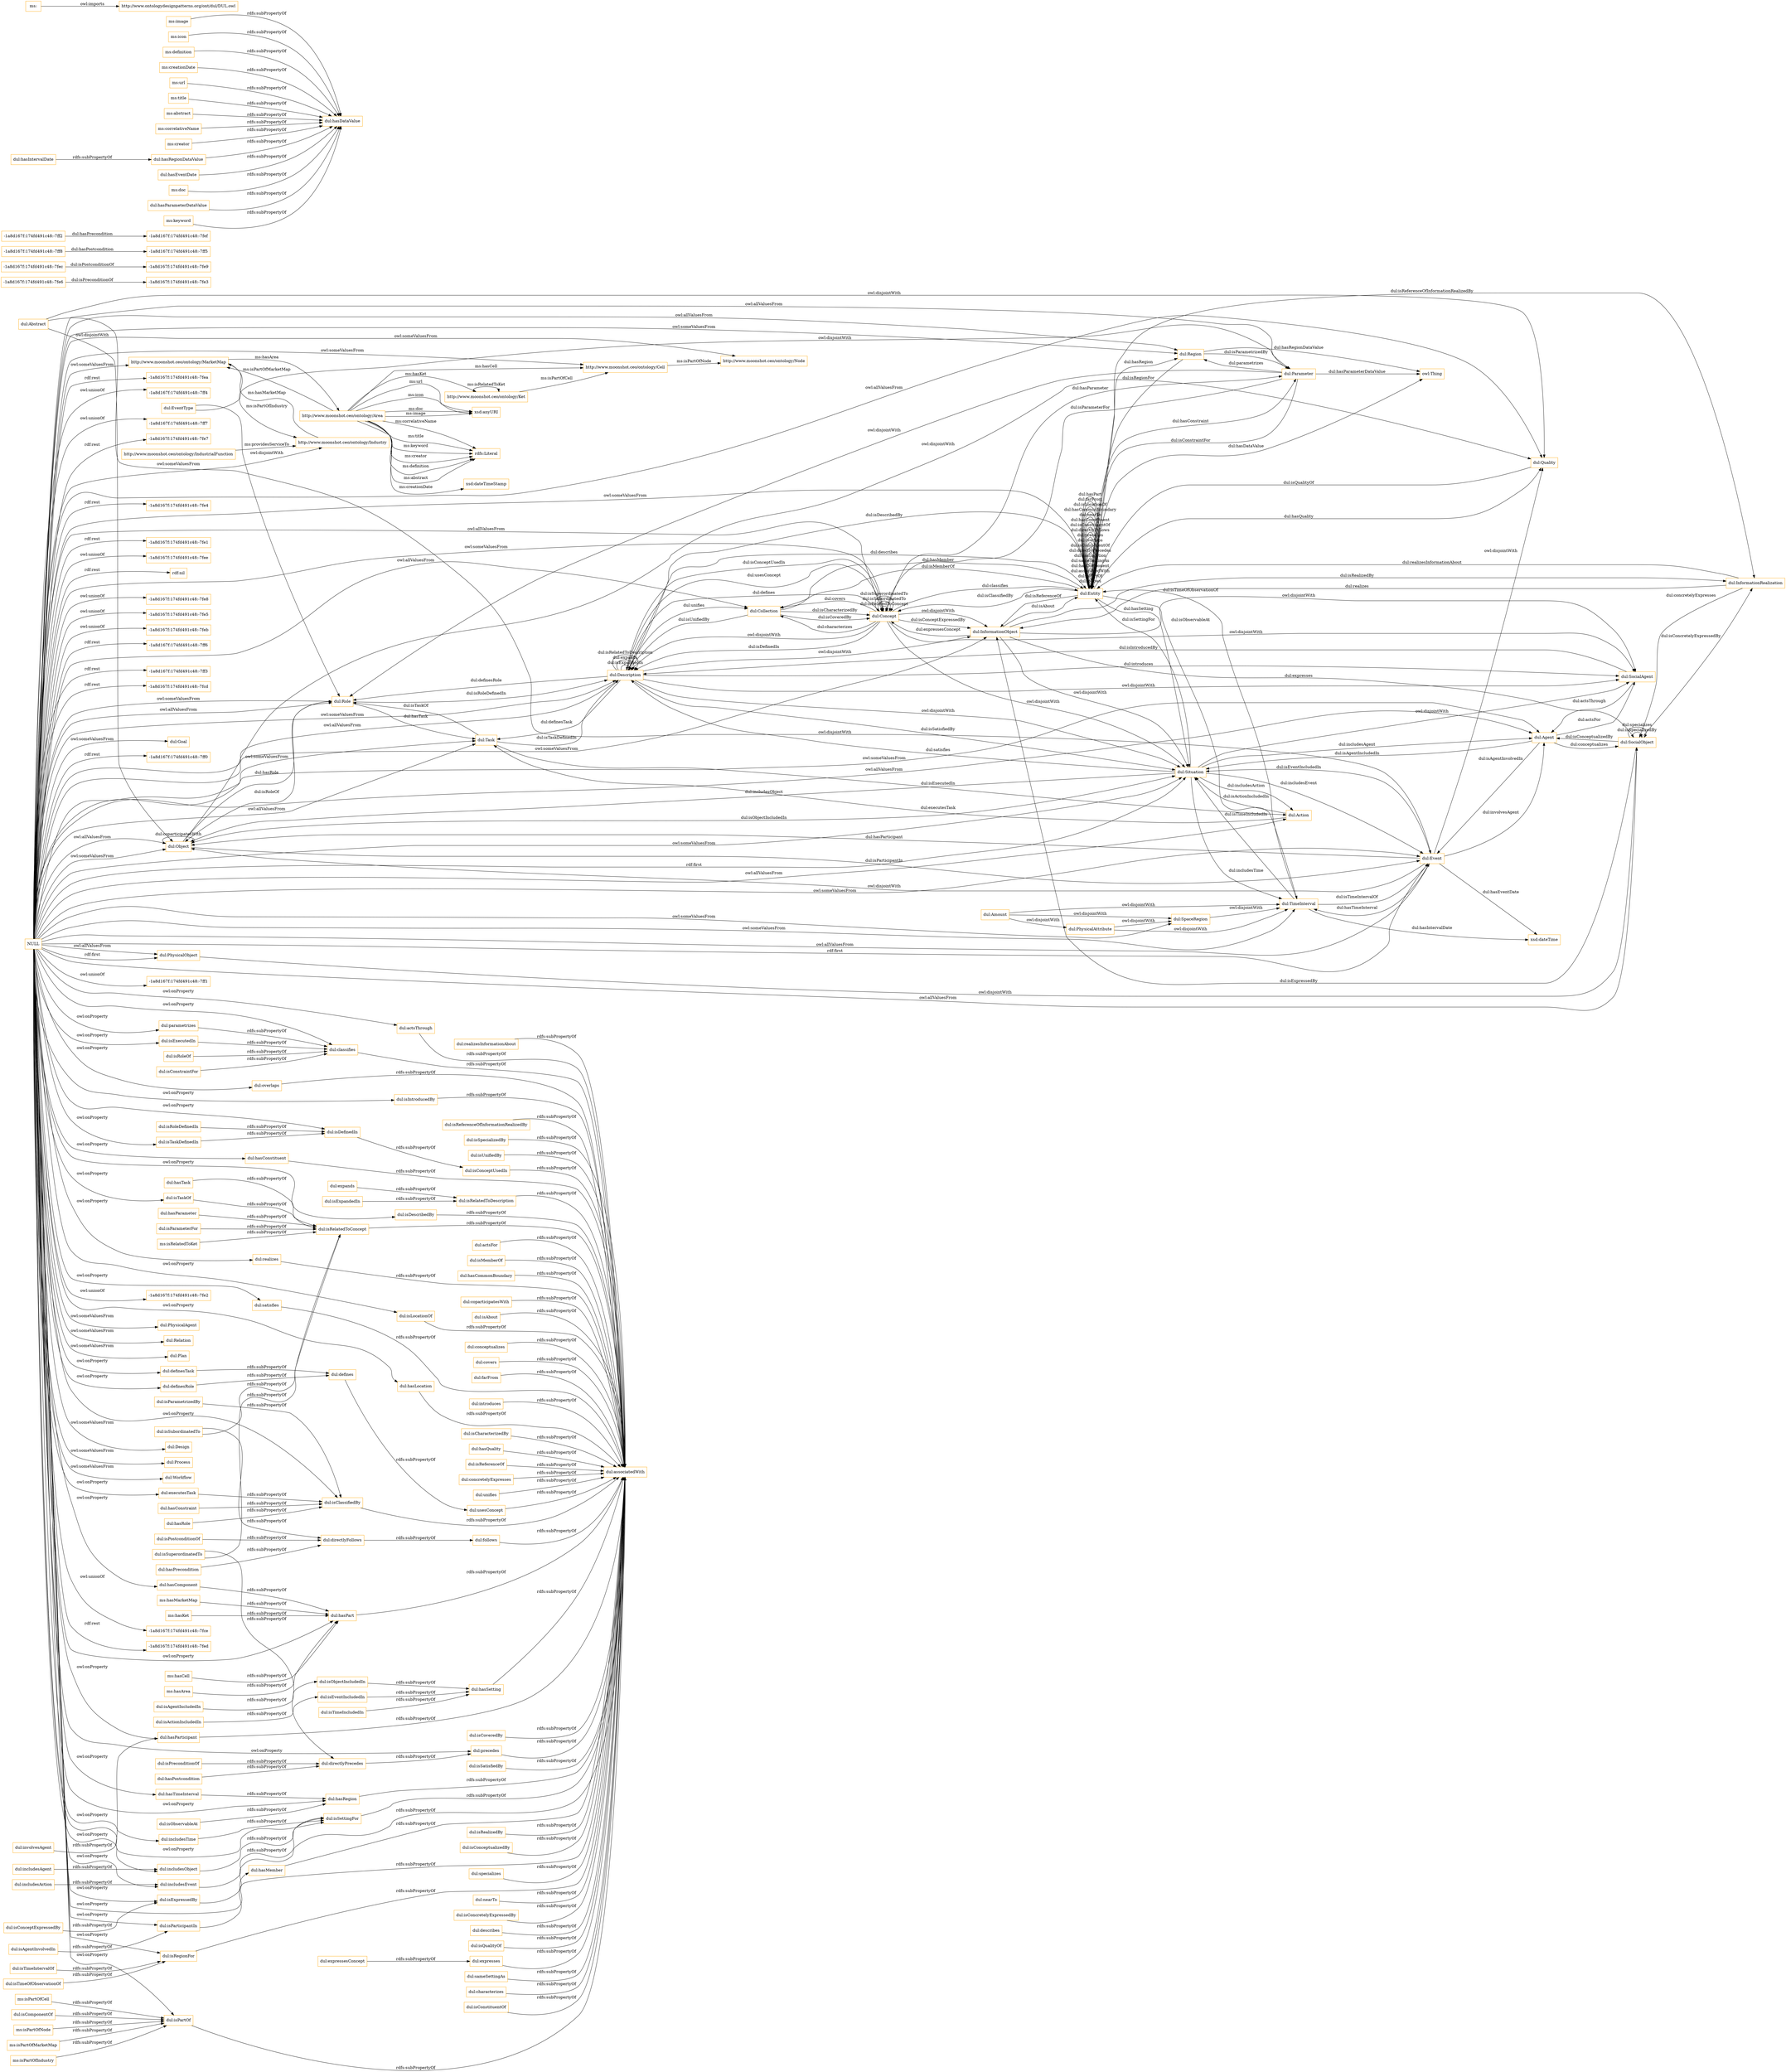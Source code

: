 digraph ar2dtool_diagram { 
rankdir=LR;
size="1501"
node [shape = rectangle, color="orange"]; "http://www.moonshot.ceo/ontology/MarketMap" "http://www.moonshot.ceo/ontology/Node" "http://www.moonshot.ceo/ontology/Area" "http://www.moonshot.ceo/ontology/Cell" "http://www.moonshot.ceo/ontology/Ket" "http://www.moonshot.ceo/ontology/Industry" "http://www.moonshot.ceo/ontology/IndustrialFunction" "dul:Goal" "dul:EventType" "dul:Object" "-1a8d167f:174fd491c48:-7fe3" "dul:Description" "-1a8d167f:174fd491c48:-7fe9" "dul:PhysicalAgent" "dul:Relation" "dul:Role" "dul:Entity" "dul:Situation" "dul:Abstract" "-1a8d167f:174fd491c48:-7fec" "dul:Amount" "dul:Plan" "dul:Design" "dul:Process" "dul:Task" "dul:Quality" "dul:Action" "dul:SocialAgent" "dul:Agent" "dul:Parameter" "dul:SocialObject" "dul:Concept" "dul:Event" "dul:TimeInterval" "-1a8d167f:174fd491c48:-7ff5" "dul:SpaceRegion" "dul:PhysicalObject" "-1a8d167f:174fd491c48:-7fe6" "-1a8d167f:174fd491c48:-7ff8" "owl:Thing" "dul:InformationRealization" "dul:PhysicalAttribute" "dul:Workflow" "dul:InformationObject" "dul:Collection" "-1a8d167f:174fd491c48:-7ff2" "dul:Region" "-1a8d167f:174fd491c48:-7fef" ; /*classes style*/
	"dul:isRelatedToConcept" -> "dul:associatedWith" [ label = "rdfs:subPropertyOf" ];
	"dul:concretelyExpresses" -> "dul:associatedWith" [ label = "rdfs:subPropertyOf" ];
	"dul:hasRegion" -> "dul:associatedWith" [ label = "rdfs:subPropertyOf" ];
	"dul:includesEvent" -> "dul:isSettingFor" [ label = "rdfs:subPropertyOf" ];
	"dul:isConstraintFor" -> "dul:classifies" [ label = "rdfs:subPropertyOf" ];
	"dul:overlaps" -> "dul:associatedWith" [ label = "rdfs:subPropertyOf" ];
	"dul:isRegionFor" -> "dul:associatedWith" [ label = "rdfs:subPropertyOf" ];
	"dul:isCoveredBy" -> "dul:associatedWith" [ label = "rdfs:subPropertyOf" ];
	"dul:PhysicalAttribute" -> "dul:TimeInterval" [ label = "owl:disjointWith" ];
	"dul:PhysicalAttribute" -> "dul:SpaceRegion" [ label = "owl:disjointWith" ];
	"dul:hasConstraint" -> "dul:isClassifiedBy" [ label = "rdfs:subPropertyOf" ];
	"dul:isSettingFor" -> "dul:associatedWith" [ label = "rdfs:subPropertyOf" ];
	"dul:isSatisfiedBy" -> "dul:associatedWith" [ label = "rdfs:subPropertyOf" ];
	"ms:image" -> "dul:hasDataValue" [ label = "rdfs:subPropertyOf" ];
	"dul:isConceptExpressedBy" -> "dul:isExpressedBy" [ label = "rdfs:subPropertyOf" ];
	"dul:isIntroducedBy" -> "dul:associatedWith" [ label = "rdfs:subPropertyOf" ];
	"ms:icon" -> "dul:hasDataValue" [ label = "rdfs:subPropertyOf" ];
	"dul:Description" -> "dul:SocialAgent" [ label = "owl:disjointWith" ];
	"dul:Description" -> "dul:Situation" [ label = "owl:disjointWith" ];
	"dul:Description" -> "dul:InformationObject" [ label = "owl:disjointWith" ];
	"ms:hasKet" -> "dul:hasPart" [ label = "rdfs:subPropertyOf" ];
	"ms:definition" -> "dul:hasDataValue" [ label = "rdfs:subPropertyOf" ];
	"dul:Concept" -> "dul:InformationObject" [ label = "owl:disjointWith" ];
	"dul:Concept" -> "dul:Description" [ label = "owl:disjointWith" ];
	"dul:Concept" -> "dul:Situation" [ label = "owl:disjointWith" ];
	"dul:Concept" -> "dul:SocialAgent" [ label = "owl:disjointWith" ];
	"dul:Object" -> "dul:Quality" [ label = "owl:disjointWith" ];
	"dul:isParameterFor" -> "dul:isRelatedToConcept" [ label = "rdfs:subPropertyOf" ];
	"dul:isRealizedBy" -> "dul:associatedWith" [ label = "rdfs:subPropertyOf" ];
	"dul:isRoleOf" -> "dul:classifies" [ label = "rdfs:subPropertyOf" ];
	"dul:hasMember" -> "dul:associatedWith" [ label = "rdfs:subPropertyOf" ];
	"dul:expresses" -> "dul:associatedWith" [ label = "rdfs:subPropertyOf" ];
	"dul:includesAction" -> "dul:includesEvent" [ label = "rdfs:subPropertyOf" ];
	"dul:isRoleDefinedIn" -> "dul:isDefinedIn" [ label = "rdfs:subPropertyOf" ];
	"dul:isActionIncludedIn" -> "dul:isEventIncludedIn" [ label = "rdfs:subPropertyOf" ];
	"dul:InformationObject" -> "dul:SocialAgent" [ label = "owl:disjointWith" ];
	"dul:InformationObject" -> "dul:Situation" [ label = "owl:disjointWith" ];
	"dul:hasPostcondition" -> "dul:directlyPrecedes" [ label = "rdfs:subPropertyOf" ];
	"ms:isPartOfNode" -> "dul:isPartOf" [ label = "rdfs:subPropertyOf" ];
	"dul:isConstituentOf" -> "dul:associatedWith" [ label = "rdfs:subPropertyOf" ];
	"ms:hasCell" -> "dul:hasPart" [ label = "rdfs:subPropertyOf" ];
	"dul:actsThrough" -> "dul:associatedWith" [ label = "rdfs:subPropertyOf" ];
	"ms:isRelatedToKet" -> "dul:isRelatedToConcept" [ label = "rdfs:subPropertyOf" ];
	"dul:isEventIncludedIn" -> "dul:hasSetting" [ label = "rdfs:subPropertyOf" ];
	"ms:creationDate" -> "dul:hasDataValue" [ label = "rdfs:subPropertyOf" ];
	"dul:Parameter" -> "dul:Role" [ label = "owl:disjointWith" ];
	"dul:isConceptualizedBy" -> "dul:associatedWith" [ label = "rdfs:subPropertyOf" ];
	"dul:precedes" -> "dul:associatedWith" [ label = "rdfs:subPropertyOf" ];
	"dul:isPreconditionOf" -> "dul:directlyPrecedes" [ label = "rdfs:subPropertyOf" ];
	"dul:specializes" -> "dul:associatedWith" [ label = "rdfs:subPropertyOf" ];
	"ms:url" -> "dul:hasDataValue" [ label = "rdfs:subPropertyOf" ];
	"dul:isDefinedIn" -> "dul:isConceptUsedIn" [ label = "rdfs:subPropertyOf" ];
	"dul:nearTo" -> "dul:associatedWith" [ label = "rdfs:subPropertyOf" ];
	"dul:Event" -> "dul:Quality" [ label = "owl:disjointWith" ];
	"dul:Event" -> "dul:Object" [ label = "owl:disjointWith" ];
	"dul:hasRole" -> "dul:isClassifiedBy" [ label = "rdfs:subPropertyOf" ];
	"dul:isExpressedBy" -> "dul:associatedWith" [ label = "rdfs:subPropertyOf" ];
	"dul:isConcretelyExpressedBy" -> "dul:associatedWith" [ label = "rdfs:subPropertyOf" ];
	"dul:describes" -> "dul:associatedWith" [ label = "rdfs:subPropertyOf" ];
	"dul:isQualityOf" -> "dul:associatedWith" [ label = "rdfs:subPropertyOf" ];
	"dul:PhysicalObject" -> "dul:SocialObject" [ label = "owl:disjointWith" ];
	"dul:EventType" -> "dul:Role" [ label = "owl:disjointWith" ];
	"dul:EventType" -> "dul:Parameter" [ label = "owl:disjointWith" ];
	"dul:hasConstituent" -> "dul:associatedWith" [ label = "rdfs:subPropertyOf" ];
	"dul:sameSettingAs" -> "dul:associatedWith" [ label = "rdfs:subPropertyOf" ];
	"dul:Situation" -> "dul:SocialAgent" [ label = "owl:disjointWith" ];
	"ms:title" -> "dul:hasDataValue" [ label = "rdfs:subPropertyOf" ];
	"dul:characterizes" -> "dul:associatedWith" [ label = "rdfs:subPropertyOf" ];
	"dul:hasTask" -> "dul:isRelatedToConcept" [ label = "rdfs:subPropertyOf" ];
	"dul:directlyPrecedes" -> "dul:precedes" [ label = "rdfs:subPropertyOf" ];
	"ms:abstract" -> "dul:hasDataValue" [ label = "rdfs:subPropertyOf" ];
	"dul:isTaskOf" -> "dul:isRelatedToConcept" [ label = "rdfs:subPropertyOf" ];
	"dul:isDescribedBy" -> "dul:associatedWith" [ label = "rdfs:subPropertyOf" ];
	"dul:isParticipantIn" -> "dul:associatedWith" [ label = "rdfs:subPropertyOf" ];
	"dul:isSuperordinatedTo" -> "dul:isRelatedToConcept" [ label = "rdfs:subPropertyOf" ];
	"dul:isSuperordinatedTo" -> "dul:directlyPrecedes" [ label = "rdfs:subPropertyOf" ];
	"dul:realizesInformationAbout" -> "dul:associatedWith" [ label = "rdfs:subPropertyOf" ];
	"ms:" -> "http://www.ontologydesignpatterns.org/ont/dul/DUL.owl" [ label = "owl:imports" ];
	"ms:isPartOfMarketMap" -> "dul:isPartOf" [ label = "rdfs:subPropertyOf" ];
	"dul:isRelatedToDescription" -> "dul:associatedWith" [ label = "rdfs:subPropertyOf" ];
	"dul:isReferenceOfInformationRealizedBy" -> "dul:associatedWith" [ label = "rdfs:subPropertyOf" ];
	"dul:isSpecializedBy" -> "dul:associatedWith" [ label = "rdfs:subPropertyOf" ];
	"dul:isUnifiedBy" -> "dul:associatedWith" [ label = "rdfs:subPropertyOf" ];
	"dul:hasSetting" -> "dul:associatedWith" [ label = "rdfs:subPropertyOf" ];
	"dul:involvesAgent" -> "dul:hasParticipant" [ label = "rdfs:subPropertyOf" ];
	"dul:isTimeIncludedIn" -> "dul:hasSetting" [ label = "rdfs:subPropertyOf" ];
	"dul:isPostconditionOf" -> "dul:directlyFollows" [ label = "rdfs:subPropertyOf" ];
	"dul:includesObject" -> "dul:isSettingFor" [ label = "rdfs:subPropertyOf" ];
	"ms:correlativeName" -> "dul:hasDataValue" [ label = "rdfs:subPropertyOf" ];
	"NULL" -> "dul:executesTask" [ label = "owl:onProperty" ];
	"NULL" -> "dul:Event" [ label = "owl:allValuesFrom" ];
	"NULL" -> "-1a8d167f:174fd491c48:-7fea" [ label = "rdf:rest" ];
	"NULL" -> "dul:isExpressedBy" [ label = "owl:onProperty" ];
	"NULL" -> "dul:Agent" [ label = "owl:allValuesFrom" ];
	"NULL" -> "dul:Region" [ label = "owl:allValuesFrom" ];
	"NULL" -> "-1a8d167f:174fd491c48:-7ff4" [ label = "owl:unionOf" ];
	"NULL" -> "dul:isDefinedIn" [ label = "owl:onProperty" ];
	"NULL" -> "dul:hasPart" [ label = "owl:onProperty" ];
	"NULL" -> "dul:realizes" [ label = "owl:onProperty" ];
	"NULL" -> "dul:Situation" [ label = "owl:someValuesFrom" ];
	"NULL" -> "-1a8d167f:174fd491c48:-7ff7" [ label = "owl:unionOf" ];
	"NULL" -> "dul:PhysicalObject" [ label = "owl:allValuesFrom" ];
	"NULL" -> "dul:isRegionFor" [ label = "owl:onProperty" ];
	"NULL" -> "dul:isLocationOf" [ label = "owl:onProperty" ];
	"NULL" -> "dul:Event" [ label = "rdf:first" ];
	"NULL" -> "dul:PhysicalAgent" [ label = "owl:someValuesFrom" ];
	"NULL" -> "dul:Process" [ label = "owl:someValuesFrom" ];
	"NULL" -> "dul:hasConstituent" [ label = "owl:onProperty" ];
	"NULL" -> "dul:hasComponent" [ label = "owl:onProperty" ];
	"NULL" -> "dul:Task" [ label = "owl:someValuesFrom" ];
	"NULL" -> "dul:hasTimeInterval" [ label = "owl:onProperty" ];
	"NULL" -> "dul:definesRole" [ label = "owl:onProperty" ];
	"NULL" -> "dul:hasMember" [ label = "owl:onProperty" ];
	"NULL" -> "http://www.moonshot.ceo/ontology/Industry" [ label = "owl:someValuesFrom" ];
	"NULL" -> "-1a8d167f:174fd491c48:-7fe7" [ label = "rdf:rest" ];
	"NULL" -> "dul:Action" [ label = "owl:allValuesFrom" ];
	"NULL" -> "dul:SocialObject" [ label = "owl:allValuesFrom" ];
	"NULL" -> "http://www.moonshot.ceo/ontology/Cell" [ label = "owl:someValuesFrom" ];
	"NULL" -> "-1a8d167f:174fd491c48:-7fe4" [ label = "rdf:rest" ];
	"NULL" -> "dul:Description" [ label = "owl:someValuesFrom" ];
	"NULL" -> "-1a8d167f:174fd491c48:-7fe1" [ label = "rdf:rest" ];
	"NULL" -> "dul:hasParticipant" [ label = "owl:onProperty" ];
	"NULL" -> "dul:Goal" [ label = "owl:someValuesFrom" ];
	"NULL" -> "-1a8d167f:174fd491c48:-7fee" [ label = "owl:unionOf" ];
	"NULL" -> "dul:isClassifiedBy" [ label = "owl:onProperty" ];
	"NULL" -> "dul:isPartOf" [ label = "owl:onProperty" ];
	"NULL" -> "dul:Region" [ label = "owl:someValuesFrom" ];
	"NULL" -> "dul:Object" [ label = "owl:allValuesFrom" ];
	"NULL" -> "dul:satisfies" [ label = "owl:onProperty" ];
	"NULL" -> "dul:includesObject" [ label = "owl:onProperty" ];
	"NULL" -> "dul:Concept" [ label = "owl:allValuesFrom" ];
	"NULL" -> "dul:Workflow" [ label = "owl:someValuesFrom" ];
	"NULL" -> "dul:PhysicalObject" [ label = "rdf:first" ];
	"NULL" -> "rdf:nil" [ label = "rdf:rest" ];
	"NULL" -> "dul:Collection" [ label = "owl:allValuesFrom" ];
	"NULL" -> "dul:Object" [ label = "owl:someValuesFrom" ];
	"NULL" -> "dul:parametrizes" [ label = "owl:onProperty" ];
	"NULL" -> "dul:Situation" [ label = "rdf:first" ];
	"NULL" -> "dul:classifies" [ label = "owl:onProperty" ];
	"NULL" -> "-1a8d167f:174fd491c48:-7fe8" [ label = "owl:unionOf" ];
	"NULL" -> "dul:TimeInterval" [ label = "owl:someValuesFrom" ];
	"NULL" -> "-1a8d167f:174fd491c48:-7fe5" [ label = "owl:unionOf" ];
	"NULL" -> "dul:Event" [ label = "owl:someValuesFrom" ];
	"NULL" -> "dul:overlaps" [ label = "owl:onProperty" ];
	"NULL" -> "dul:Design" [ label = "owl:someValuesFrom" ];
	"NULL" -> "dul:includesTime" [ label = "owl:onProperty" ];
	"NULL" -> "dul:Agent" [ label = "owl:someValuesFrom" ];
	"NULL" -> "dul:Plan" [ label = "owl:someValuesFrom" ];
	"NULL" -> "dul:SpaceRegion" [ label = "owl:someValuesFrom" ];
	"NULL" -> "-1a8d167f:174fd491c48:-7feb" [ label = "owl:unionOf" ];
	"NULL" -> "dul:Relation" [ label = "owl:someValuesFrom" ];
	"NULL" -> "dul:Role" [ label = "owl:allValuesFrom" ];
	"NULL" -> "dul:definesTask" [ label = "owl:onProperty" ];
	"NULL" -> "dul:isParticipantIn" [ label = "owl:onProperty" ];
	"NULL" -> "dul:Quality" [ label = "owl:allValuesFrom" ];
	"NULL" -> "http://www.moonshot.ceo/ontology/Node" [ label = "owl:someValuesFrom" ];
	"NULL" -> "-1a8d167f:174fd491c48:-7ff6" [ label = "rdf:rest" ];
	"NULL" -> "dul:Description" [ label = "owl:allValuesFrom" ];
	"NULL" -> "dul:actsThrough" [ label = "owl:onProperty" ];
	"NULL" -> "-1a8d167f:174fd491c48:-7ff3" [ label = "rdf:rest" ];
	"NULL" -> "-1a8d167f:174fd491c48:-7fcd" [ label = "rdf:rest" ];
	"NULL" -> "dul:Parameter" [ label = "owl:allValuesFrom" ];
	"NULL" -> "dul:hasLocation" [ label = "owl:onProperty" ];
	"NULL" -> "dul:Task" [ label = "owl:allValuesFrom" ];
	"NULL" -> "dul:precedes" [ label = "owl:onProperty" ];
	"NULL" -> "dul:Role" [ label = "owl:someValuesFrom" ];
	"NULL" -> "dul:hasRegion" [ label = "owl:onProperty" ];
	"NULL" -> "-1a8d167f:174fd491c48:-7ff0" [ label = "rdf:rest" ];
	"NULL" -> "-1a8d167f:174fd491c48:-7ff1" [ label = "owl:unionOf" ];
	"NULL" -> "dul:isExecutedIn" [ label = "owl:onProperty" ];
	"NULL" -> "dul:isTaskOf" [ label = "owl:onProperty" ];
	"NULL" -> "dul:isDescribedBy" [ label = "owl:onProperty" ];
	"NULL" -> "-1a8d167f:174fd491c48:-7fe2" [ label = "owl:unionOf" ];
	"NULL" -> "dul:InformationObject" [ label = "owl:someValuesFrom" ];
	"NULL" -> "-1a8d167f:174fd491c48:-7fce" [ label = "owl:unionOf" ];
	"NULL" -> "dul:isSettingFor" [ label = "owl:onProperty" ];
	"NULL" -> "dul:isTaskDefinedIn" [ label = "owl:onProperty" ];
	"NULL" -> "dul:includesEvent" [ label = "owl:onProperty" ];
	"NULL" -> "dul:Entity" [ label = "owl:someValuesFrom" ];
	"NULL" -> "dul:isIntroducedBy" [ label = "owl:onProperty" ];
	"NULL" -> "dul:Concept" [ label = "owl:someValuesFrom" ];
	"NULL" -> "http://www.moonshot.ceo/ontology/MarketMap" [ label = "owl:someValuesFrom" ];
	"NULL" -> "-1a8d167f:174fd491c48:-7fed" [ label = "rdf:rest" ];
	"dul:expressesConcept" -> "dul:expresses" [ label = "rdfs:subPropertyOf" ];
	"dul:executesTask" -> "dul:isClassifiedBy" [ label = "rdfs:subPropertyOf" ];
	"dul:isAgentIncludedIn" -> "dul:isObjectIncludedIn" [ label = "rdfs:subPropertyOf" ];
	"dul:expands" -> "dul:isRelatedToDescription" [ label = "rdfs:subPropertyOf" ];
	"dul:includesAgent" -> "dul:includesObject" [ label = "rdfs:subPropertyOf" ];
	"ms:isPartOfIndustry" -> "dul:isPartOf" [ label = "rdfs:subPropertyOf" ];
	"dul:classifies" -> "dul:associatedWith" [ label = "rdfs:subPropertyOf" ];
	"ms:creator" -> "dul:hasDataValue" [ label = "rdfs:subPropertyOf" ];
	"dul:actsFor" -> "dul:associatedWith" [ label = "rdfs:subPropertyOf" ];
	"dul:isObjectIncludedIn" -> "dul:hasSetting" [ label = "rdfs:subPropertyOf" ];
	"dul:hasPrecondition" -> "dul:directlyFollows" [ label = "rdfs:subPropertyOf" ];
	"dul:isMemberOf" -> "dul:associatedWith" [ label = "rdfs:subPropertyOf" ];
	"dul:hasCommonBoundary" -> "dul:associatedWith" [ label = "rdfs:subPropertyOf" ];
	"dul:realizes" -> "dul:associatedWith" [ label = "rdfs:subPropertyOf" ];
	"dul:directlyFollows" -> "dul:follows" [ label = "rdfs:subPropertyOf" ];
	"dul:isExecutedIn" -> "dul:classifies" [ label = "rdfs:subPropertyOf" ];
	"dul:follows" -> "dul:associatedWith" [ label = "rdfs:subPropertyOf" ];
	"dul:hasRegionDataValue" -> "dul:hasDataValue" [ label = "rdfs:subPropertyOf" ];
	"dul:coparticipatesWith" -> "dul:associatedWith" [ label = "rdfs:subPropertyOf" ];
	"dul:isAbout" -> "dul:associatedWith" [ label = "rdfs:subPropertyOf" ];
	"dul:hasLocation" -> "dul:associatedWith" [ label = "rdfs:subPropertyOf" ];
	"dul:isTimeIntervalOf" -> "dul:isRegionFor" [ label = "rdfs:subPropertyOf" ];
	"dul:isTaskDefinedIn" -> "dul:isDefinedIn" [ label = "rdfs:subPropertyOf" ];
	"dul:defines" -> "dul:usesConcept" [ label = "rdfs:subPropertyOf" ];
	"dul:conceptualizes" -> "dul:associatedWith" [ label = "rdfs:subPropertyOf" ];
	"dul:hasPart" -> "dul:associatedWith" [ label = "rdfs:subPropertyOf" ];
	"dul:hasParticipant" -> "dul:associatedWith" [ label = "rdfs:subPropertyOf" ];
	"dul:covers" -> "dul:associatedWith" [ label = "rdfs:subPropertyOf" ];
	"dul:includesTime" -> "dul:isSettingFor" [ label = "rdfs:subPropertyOf" ];
	"dul:hasIntervalDate" -> "dul:hasRegionDataValue" [ label = "rdfs:subPropertyOf" ];
	"dul:farFrom" -> "dul:associatedWith" [ label = "rdfs:subPropertyOf" ];
	"dul:hasComponent" -> "dul:hasPart" [ label = "rdfs:subPropertyOf" ];
	"dul:usesConcept" -> "dul:associatedWith" [ label = "rdfs:subPropertyOf" ];
	"dul:isLocationOf" -> "dul:associatedWith" [ label = "rdfs:subPropertyOf" ];
	"dul:hasEventDate" -> "dul:hasDataValue" [ label = "rdfs:subPropertyOf" ];
	"dul:hasTimeInterval" -> "dul:hasRegion" [ label = "rdfs:subPropertyOf" ];
	"ms:hasArea" -> "dul:hasPart" [ label = "rdfs:subPropertyOf" ];
	"dul:introduces" -> "dul:associatedWith" [ label = "rdfs:subPropertyOf" ];
	"dul:definesRole" -> "dul:defines" [ label = "rdfs:subPropertyOf" ];
	"dul:satisfies" -> "dul:associatedWith" [ label = "rdfs:subPropertyOf" ];
	"dul:Abstract" -> "dul:Quality" [ label = "owl:disjointWith" ];
	"dul:Abstract" -> "dul:Object" [ label = "owl:disjointWith" ];
	"dul:Abstract" -> "dul:Event" [ label = "owl:disjointWith" ];
	"dul:isAgentInvolvedIn" -> "dul:isParticipantIn" [ label = "rdfs:subPropertyOf" ];
	"dul:isCharacterizedBy" -> "dul:associatedWith" [ label = "rdfs:subPropertyOf" ];
	"dul:hasQuality" -> "dul:associatedWith" [ label = "rdfs:subPropertyOf" ];
	"dul:isParametrizedBy" -> "dul:isClassifiedBy" [ label = "rdfs:subPropertyOf" ];
	"dul:SpaceRegion" -> "dul:TimeInterval" [ label = "owl:disjointWith" ];
	"dul:isTimeOfObservationOf" -> "dul:isRegionFor" [ label = "rdfs:subPropertyOf" ];
	"dul:isConceptUsedIn" -> "dul:associatedWith" [ label = "rdfs:subPropertyOf" ];
	"dul:hasParameter" -> "dul:isRelatedToConcept" [ label = "rdfs:subPropertyOf" ];
	"ms:doc" -> "dul:hasDataValue" [ label = "rdfs:subPropertyOf" ];
	"dul:hasParameterDataValue" -> "dul:hasDataValue" [ label = "rdfs:subPropertyOf" ];
	"dul:definesTask" -> "dul:defines" [ label = "rdfs:subPropertyOf" ];
	"dul:isPartOf" -> "dul:associatedWith" [ label = "rdfs:subPropertyOf" ];
	"ms:keyword" -> "dul:hasDataValue" [ label = "rdfs:subPropertyOf" ];
	"dul:isReferenceOf" -> "dul:associatedWith" [ label = "rdfs:subPropertyOf" ];
	"ms:isPartOfCell" -> "dul:isPartOf" [ label = "rdfs:subPropertyOf" ];
	"dul:isSubordinatedTo" -> "dul:isRelatedToConcept" [ label = "rdfs:subPropertyOf" ];
	"dul:isSubordinatedTo" -> "dul:directlyFollows" [ label = "rdfs:subPropertyOf" ];
	"dul:isClassifiedBy" -> "dul:associatedWith" [ label = "rdfs:subPropertyOf" ];
	"dul:isExpandedIn" -> "dul:isRelatedToDescription" [ label = "rdfs:subPropertyOf" ];
	"dul:parametrizes" -> "dul:classifies" [ label = "rdfs:subPropertyOf" ];
	"dul:unifies" -> "dul:associatedWith" [ label = "rdfs:subPropertyOf" ];
	"dul:isObservableAt" -> "dul:hasRegion" [ label = "rdfs:subPropertyOf" ];
	"dul:Amount" -> "dul:TimeInterval" [ label = "owl:disjointWith" ];
	"dul:Amount" -> "dul:SpaceRegion" [ label = "owl:disjointWith" ];
	"dul:Amount" -> "dul:PhysicalAttribute" [ label = "owl:disjointWith" ];
	"dul:isComponentOf" -> "dul:isPartOf" [ label = "rdfs:subPropertyOf" ];
	"ms:hasMarketMap" -> "dul:hasPart" [ label = "rdfs:subPropertyOf" ];
	"-1a8d167f:174fd491c48:-7ff2" -> "-1a8d167f:174fd491c48:-7fef" [ label = "dul:hasPrecondition" ];
	"dul:Description" -> "dul:Role" [ label = "dul:definesRole" ];
	"dul:Entity" -> "dul:Entity" [ label = "dul:follows" ];
	"dul:Action" -> "dul:Situation" [ label = "dul:isActionIncludedIn" ];
	"dul:TimeInterval" -> "xsd:dateTime" [ label = "dul:hasIntervalDate" ];
	"dul:Entity" -> "dul:Entity" [ label = "dul:isPartOf" ];
	"http://www.moonshot.ceo/ontology/Area" -> "xsd:anyURI" [ label = "ms:image" ];
	"dul:SocialObject" -> "dul:InformationRealization" [ label = "dul:isConcretelyExpressedBy" ];
	"dul:Entity" -> "dul:Quality" [ label = "dul:hasQuality" ];
	"dul:Event" -> "dul:Situation" [ label = "dul:isEventIncludedIn" ];
	"dul:Description" -> "dul:Task" [ label = "dul:definesTask" ];
	"dul:Entity" -> "dul:Entity" [ label = "dul:associatedWith" ];
	"http://www.moonshot.ceo/ontology/IndustrialFunction" -> "http://www.moonshot.ceo/ontology/Industry" [ label = "ms:providesServiceTo" ];
	"dul:Parameter" -> "dul:Entity" [ label = "dul:isConstraintFor" ];
	"dul:Agent" -> "dul:Event" [ label = "dul:isAgentInvolvedIn" ];
	"dul:SocialObject" -> "dul:Agent" [ label = "dul:isConceptualizedBy" ];
	"dul:Role" -> "dul:Task" [ label = "dul:hasTask" ];
	"dul:Entity" -> "dul:Concept" [ label = "dul:isClassifiedBy" ];
	"dul:InformationObject" -> "dul:SocialObject" [ label = "dul:expresses" ];
	"dul:Entity" -> "dul:Entity" [ label = "dul:hasComponent" ];
	"dul:Object" -> "dul:Event" [ label = "dul:isParticipantIn" ];
	"dul:InformationObject" -> "dul:Concept" [ label = "dul:expressesConcept" ];
	"dul:Description" -> "dul:SocialAgent" [ label = "dul:introduces" ];
	"http://www.moonshot.ceo/ontology/Area" -> "xsd:anyURI" [ label = "ms:url" ];
	"dul:Task" -> "dul:Description" [ label = "dul:isTaskDefinedIn" ];
	"dul:Agent" -> "dul:Situation" [ label = "dul:isAgentIncludedIn" ];
	"dul:Concept" -> "dul:Collection" [ label = "dul:characterizes" ];
	"dul:Concept" -> "dul:Concept" [ label = "dul:isRelatedToConcept" ];
	"http://www.moonshot.ceo/ontology/Area" -> "rdfs:Literal" [ label = "ms:keyword" ];
	"dul:SocialObject" -> "dul:InformationObject" [ label = "dul:isExpressedBy" ];
	"dul:Concept" -> "dul:Description" [ label = "dul:isDefinedIn" ];
	"dul:Entity" -> "dul:Entity" [ label = "dul:sameSettingAs" ];
	"dul:Region" -> "owl:Thing" [ label = "dul:hasRegionDataValue" ];
	"dul:Concept" -> "dul:Entity" [ label = "dul:classifies" ];
	"dul:Concept" -> "dul:Concept" [ label = "dul:isSubordinatedTo" ];
	"dul:Entity" -> "dul:Collection" [ label = "dul:isMemberOf" ];
	"dul:Concept" -> "dul:Parameter" [ label = "dul:hasParameter" ];
	"http://www.moonshot.ceo/ontology/MarketMap" -> "http://www.moonshot.ceo/ontology/Industry" [ label = "ms:isPartOfIndustry" ];
	"dul:Concept" -> "dul:Collection" [ label = "dul:covers" ];
	"dul:TimeInterval" -> "dul:Event" [ label = "dul:isTimeIntervalOf" ];
	"dul:TimeInterval" -> "dul:Situation" [ label = "dul:isTimeIncludedIn" ];
	"http://www.moonshot.ceo/ontology/Industry" -> "http://www.moonshot.ceo/ontology/MarketMap" [ label = "ms:hasMarketMap" ];
	"http://www.moonshot.ceo/ontology/Area" -> "xsd:anyURI" [ label = "ms:icon" ];
	"dul:InformationRealization" -> "dul:Entity" [ label = "dul:realizesInformationAbout" ];
	"dul:Event" -> "xsd:dateTime" [ label = "dul:hasEventDate" ];
	"dul:Entity" -> "dul:InformationRealization" [ label = "dul:isReferenceOfInformationRealizedBy" ];
	"dul:Collection" -> "dul:Description" [ label = "dul:isUnifiedBy" ];
	"dul:Entity" -> "dul:Entity" [ label = "dul:hasLocation" ];
	"dul:Entity" -> "dul:Entity" [ label = "dul:directlyPrecedes" ];
	"dul:Concept" -> "dul:Concept" [ label = "dul:isSuperordinatedTo" ];
	"http://www.moonshot.ceo/ontology/Cell" -> "http://www.moonshot.ceo/ontology/Node" [ label = "ms:isPartOfNode" ];
	"dul:SocialAgent" -> "dul:Agent" [ label = "dul:actsThrough" ];
	"dul:Task" -> "dul:Role" [ label = "dul:isTaskOf" ];
	"dul:Description" -> "dul:Collection" [ label = "dul:unifies" ];
	"http://www.moonshot.ceo/ontology/Area" -> "http://www.moonshot.ceo/ontology/Ket" [ label = "ms:hasKet" ];
	"dul:InformationRealization" -> "dul:SocialObject" [ label = "dul:concretelyExpresses" ];
	"http://www.moonshot.ceo/ontology/Area" -> "xsd:anyURI" [ label = "ms:doc" ];
	"dul:Parameter" -> "dul:Concept" [ label = "dul:isParameterFor" ];
	"dul:Action" -> "dul:Task" [ label = "dul:executesTask" ];
	"dul:Entity" -> "dul:Entity" [ label = "dul:isComponentOf" ];
	"dul:Event" -> "dul:TimeInterval" [ label = "dul:hasTimeInterval" ];
	"http://www.moonshot.ceo/ontology/Area" -> "rdfs:Literal" [ label = "ms:creator" ];
	"http://www.moonshot.ceo/ontology/Area" -> "http://www.moonshot.ceo/ontology/Cell" [ label = "ms:hasCell" ];
	"dul:Object" -> "dul:Role" [ label = "dul:hasRole" ];
	"dul:Agent" -> "dul:SocialAgent" [ label = "dul:actsFor" ];
	"dul:Entity" -> "dul:Entity" [ label = "dul:overlaps" ];
	"dul:Description" -> "dul:Description" [ label = "dul:isExpandedIn" ];
	"dul:Agent" -> "dul:SocialObject" [ label = "dul:conceptualizes" ];
	"dul:Situation" -> "dul:Event" [ label = "dul:includesEvent" ];
	"dul:InformationObject" -> "dul:Entity" [ label = "dul:isAbout" ];
	"http://www.moonshot.ceo/ontology/MarketMap" -> "http://www.moonshot.ceo/ontology/Area" [ label = "ms:hasArea" ];
	"-1a8d167f:174fd491c48:-7ff8" -> "-1a8d167f:174fd491c48:-7ff5" [ label = "dul:hasPostcondition" ];
	"dul:Entity" -> "dul:Entity" [ label = "dul:precedes" ];
	"dul:Entity" -> "dul:Parameter" [ label = "dul:hasConstraint" ];
	"dul:Event" -> "dul:Object" [ label = "dul:hasParticipant" ];
	"dul:Situation" -> "dul:Agent" [ label = "dul:includesAgent" ];
	"dul:Region" -> "dul:Entity" [ label = "dul:isRegionFor" ];
	"dul:Situation" -> "dul:Object" [ label = "dul:includesObject" ];
	"dul:Entity" -> "dul:TimeInterval" [ label = "dul:isObservableAt" ];
	"dul:Description" -> "dul:Description" [ label = "dul:expands" ];
	"dul:Situation" -> "dul:TimeInterval" [ label = "dul:includesTime" ];
	"http://www.moonshot.ceo/ontology/Area" -> "rdfs:Literal" [ label = "ms:definition" ];
	"dul:Object" -> "dul:Object" [ label = "dul:coparticipatesWith" ];
	"-1a8d167f:174fd491c48:-7fe6" -> "-1a8d167f:174fd491c48:-7fe3" [ label = "dul:isPreconditionOf" ];
	"dul:Region" -> "dul:Parameter" [ label = "dul:isParametrizedBy" ];
	"dul:Entity" -> "dul:Description" [ label = "dul:isDescribedBy" ];
	"dul:Collection" -> "dul:Concept" [ label = "dul:isCharacterizedBy" ];
	"dul:Role" -> "dul:Object" [ label = "dul:isRoleOf" ];
	"dul:Situation" -> "dul:Entity" [ label = "dul:isSettingFor" ];
	"dul:Entity" -> "dul:Entity" [ label = "dul:directlyFollows" ];
	"-1a8d167f:174fd491c48:-7fec" -> "-1a8d167f:174fd491c48:-7fe9" [ label = "dul:isPostconditionOf" ];
	"dul:Role" -> "dul:Description" [ label = "dul:isRoleDefinedIn" ];
	"http://www.moonshot.ceo/ontology/Area" -> "rdfs:Literal" [ label = "ms:abstract" ];
	"http://www.moonshot.ceo/ontology/Area" -> "xsd:dateTimeStamp" [ label = "ms:creationDate" ];
	"http://www.moonshot.ceo/ontology/Area" -> "http://www.moonshot.ceo/ontology/MarketMap" [ label = "ms:isPartOfMarketMap" ];
	"dul:SocialObject" -> "dul:SocialObject" [ label = "dul:isSpecializedBy" ];
	"http://www.moonshot.ceo/ontology/Ket" -> "http://www.moonshot.ceo/ontology/Cell" [ label = "ms:isPartOfCell" ];
	"dul:Quality" -> "dul:Entity" [ label = "dul:isQualityOf" ];
	"dul:Situation" -> "dul:Action" [ label = "dul:includesAction" ];
	"dul:Description" -> "dul:Concept" [ label = "dul:usesConcept" ];
	"dul:Entity" -> "dul:Situation" [ label = "dul:hasSetting" ];
	"dul:TimeInterval" -> "dul:Entity" [ label = "dul:isTimeOfObservationOf" ];
	"http://www.moonshot.ceo/ontology/Ket" -> "http://www.moonshot.ceo/ontology/Ket" [ label = "ms:isRelatedToKet" ];
	"dul:Concept" -> "dul:InformationObject" [ label = "dul:isConceptExpressedBy" ];
	"dul:Task" -> "dul:Action" [ label = "dul:isExecutedIn" ];
	"dul:Event" -> "dul:Agent" [ label = "dul:involvesAgent" ];
	"dul:Object" -> "dul:Situation" [ label = "dul:isObjectIncludedIn" ];
	"dul:SocialAgent" -> "dul:Description" [ label = "dul:isIntroducedBy" ];
	"dul:Collection" -> "dul:Concept" [ label = "dul:isCoveredBy" ];
	"dul:Description" -> "dul:Entity" [ label = "dul:describes" ];
	"dul:Collection" -> "dul:Entity" [ label = "dul:hasMember" ];
	"dul:Entity" -> "dul:Entity" [ label = "dul:isConstituentOf" ];
	"dul:Entity" -> "dul:Entity" [ label = "dul:hasConstituent" ];
	"dul:Entity" -> "owl:Thing" [ label = "dul:hasDataValue" ];
	"dul:Entity" -> "dul:Entity" [ label = "dul:nearTo" ];
	"dul:Concept" -> "dul:Description" [ label = "dul:isConceptUsedIn" ];
	"dul:Parameter" -> "owl:Thing" [ label = "dul:hasParameterDataValue" ];
	"dul:Description" -> "dul:Description" [ label = "dul:isRelatedToDescription" ];
	"dul:Entity" -> "dul:Entity" [ label = "dul:hasCommonBoundary" ];
	"dul:Entity" -> "dul:Entity" [ label = "dul:isLocationOf" ];
	"dul:InformationRealization" -> "dul:InformationObject" [ label = "dul:realizes" ];
	"dul:InformationObject" -> "dul:InformationRealization" [ label = "dul:isRealizedBy" ];
	"dul:SocialObject" -> "dul:SocialObject" [ label = "dul:specializes" ];
	"dul:Entity" -> "dul:Entity" [ label = "dul:farFrom" ];
	"dul:Parameter" -> "dul:Region" [ label = "dul:parametrizes" ];
	"dul:Entity" -> "dul:InformationObject" [ label = "dul:isReferenceOf" ];
	"http://www.moonshot.ceo/ontology/Area" -> "rdfs:Literal" [ label = "ms:correlativeName" ];
	"dul:Description" -> "dul:Situation" [ label = "dul:isSatisfiedBy" ];
	"dul:Entity" -> "dul:Region" [ label = "dul:hasRegion" ];
	"dul:Entity" -> "dul:Entity" [ label = "dul:hasPart" ];
	"http://www.moonshot.ceo/ontology/Area" -> "rdfs:Literal" [ label = "ms:title" ];
	"dul:Description" -> "dul:Concept" [ label = "dul:defines" ];
	"dul:Situation" -> "dul:Description" [ label = "dul:satisfies" ];

}
